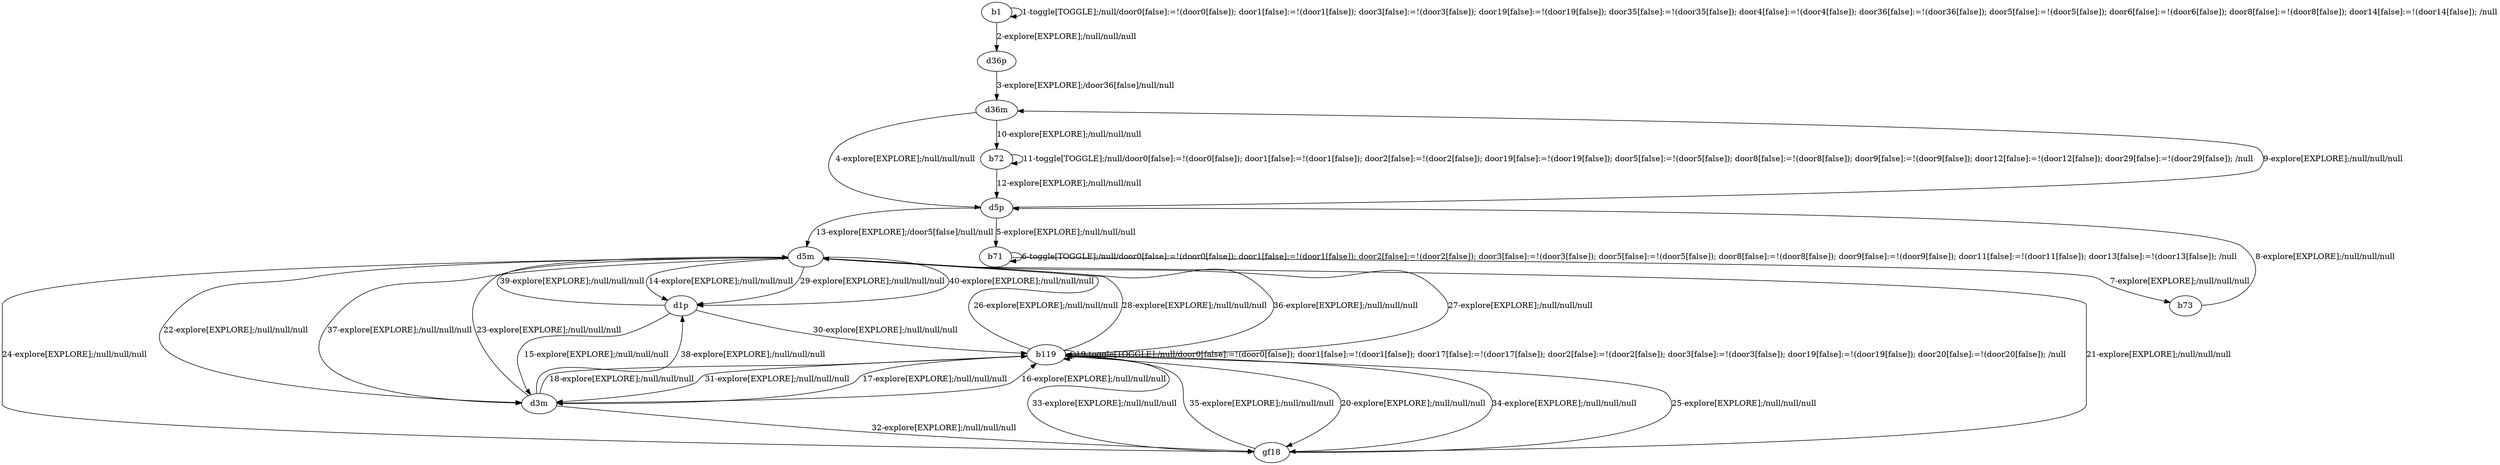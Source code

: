 # Total number of goals covered by this test: 2
# d3m --> d5m
# gf18 --> d5m

digraph g {
"b1" -> "b1" [label = "1-toggle[TOGGLE];/null/door0[false]:=!(door0[false]); door1[false]:=!(door1[false]); door3[false]:=!(door3[false]); door19[false]:=!(door19[false]); door35[false]:=!(door35[false]); door4[false]:=!(door4[false]); door36[false]:=!(door36[false]); door5[false]:=!(door5[false]); door6[false]:=!(door6[false]); door8[false]:=!(door8[false]); door14[false]:=!(door14[false]); /null"];
"b1" -> "d36p" [label = "2-explore[EXPLORE];/null/null/null"];
"d36p" -> "d36m" [label = "3-explore[EXPLORE];/door36[false]/null/null"];
"d36m" -> "d5p" [label = "4-explore[EXPLORE];/null/null/null"];
"d5p" -> "b71" [label = "5-explore[EXPLORE];/null/null/null"];
"b71" -> "b71" [label = "6-toggle[TOGGLE];/null/door0[false]:=!(door0[false]); door1[false]:=!(door1[false]); door2[false]:=!(door2[false]); door3[false]:=!(door3[false]); door5[false]:=!(door5[false]); door8[false]:=!(door8[false]); door9[false]:=!(door9[false]); door11[false]:=!(door11[false]); door13[false]:=!(door13[false]); /null"];
"b71" -> "b73" [label = "7-explore[EXPLORE];/null/null/null"];
"b73" -> "d5p" [label = "8-explore[EXPLORE];/null/null/null"];
"d5p" -> "d36m" [label = "9-explore[EXPLORE];/null/null/null"];
"d36m" -> "b72" [label = "10-explore[EXPLORE];/null/null/null"];
"b72" -> "b72" [label = "11-toggle[TOGGLE];/null/door0[false]:=!(door0[false]); door1[false]:=!(door1[false]); door2[false]:=!(door2[false]); door19[false]:=!(door19[false]); door5[false]:=!(door5[false]); door8[false]:=!(door8[false]); door9[false]:=!(door9[false]); door12[false]:=!(door12[false]); door29[false]:=!(door29[false]); /null"];
"b72" -> "d5p" [label = "12-explore[EXPLORE];/null/null/null"];
"d5p" -> "d5m" [label = "13-explore[EXPLORE];/door5[false]/null/null"];
"d5m" -> "d1p" [label = "14-explore[EXPLORE];/null/null/null"];
"d1p" -> "d3m" [label = "15-explore[EXPLORE];/null/null/null"];
"d3m" -> "b119" [label = "16-explore[EXPLORE];/null/null/null"];
"b119" -> "d3m" [label = "17-explore[EXPLORE];/null/null/null"];
"d3m" -> "b119" [label = "18-explore[EXPLORE];/null/null/null"];
"b119" -> "b119" [label = "19-toggle[TOGGLE];/null/door0[false]:=!(door0[false]); door1[false]:=!(door1[false]); door17[false]:=!(door17[false]); door2[false]:=!(door2[false]); door3[false]:=!(door3[false]); door19[false]:=!(door19[false]); door20[false]:=!(door20[false]); /null"];
"b119" -> "gf18" [label = "20-explore[EXPLORE];/null/null/null"];
"gf18" -> "d5m" [label = "21-explore[EXPLORE];/null/null/null"];
"d5m" -> "d3m" [label = "22-explore[EXPLORE];/null/null/null"];
"d3m" -> "d5m" [label = "23-explore[EXPLORE];/null/null/null"];
"d5m" -> "gf18" [label = "24-explore[EXPLORE];/null/null/null"];
"gf18" -> "b119" [label = "25-explore[EXPLORE];/null/null/null"];
"b119" -> "d5m" [label = "26-explore[EXPLORE];/null/null/null"];
"d5m" -> "b119" [label = "27-explore[EXPLORE];/null/null/null"];
"b119" -> "d5m" [label = "28-explore[EXPLORE];/null/null/null"];
"d5m" -> "d1p" [label = "29-explore[EXPLORE];/null/null/null"];
"d1p" -> "b119" [label = "30-explore[EXPLORE];/null/null/null"];
"b119" -> "d3m" [label = "31-explore[EXPLORE];/null/null/null"];
"d3m" -> "gf18" [label = "32-explore[EXPLORE];/null/null/null"];
"gf18" -> "b119" [label = "33-explore[EXPLORE];/null/null/null"];
"b119" -> "gf18" [label = "34-explore[EXPLORE];/null/null/null"];
"gf18" -> "b119" [label = "35-explore[EXPLORE];/null/null/null"];
"b119" -> "d5m" [label = "36-explore[EXPLORE];/null/null/null"];
"d5m" -> "d3m" [label = "37-explore[EXPLORE];/null/null/null"];
"d3m" -> "d1p" [label = "38-explore[EXPLORE];/null/null/null"];
"d1p" -> "d5m" [label = "39-explore[EXPLORE];/null/null/null"];
"d5m" -> "d1p" [label = "40-explore[EXPLORE];/null/null/null"];
}